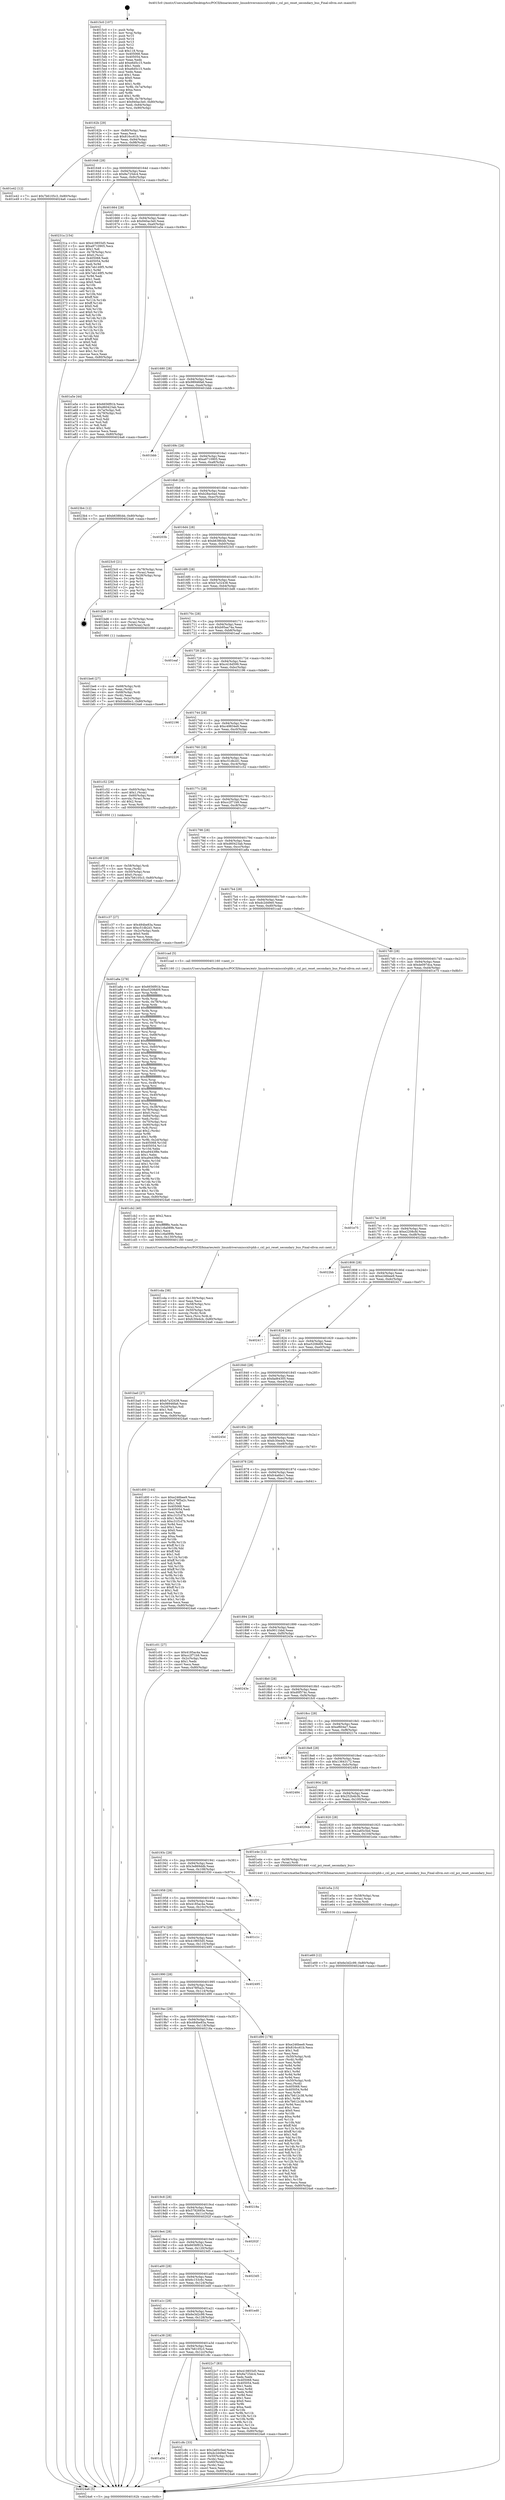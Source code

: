digraph "0x4015c0" {
  label = "0x4015c0 (/mnt/c/Users/mathe/Desktop/tcc/POCII/binaries/extr_linuxdriversmisccxlvphb.c_cxl_pci_reset_secondary_bus_Final-ollvm.out::main(0))"
  labelloc = "t"
  node[shape=record]

  Entry [label="",width=0.3,height=0.3,shape=circle,fillcolor=black,style=filled]
  "0x40162b" [label="{
     0x40162b [29]\l
     | [instrs]\l
     &nbsp;&nbsp;0x40162b \<+3\>: mov -0x80(%rbp),%eax\l
     &nbsp;&nbsp;0x40162e \<+2\>: mov %eax,%ecx\l
     &nbsp;&nbsp;0x401630 \<+6\>: sub $0x816cc61b,%ecx\l
     &nbsp;&nbsp;0x401636 \<+6\>: mov %eax,-0x94(%rbp)\l
     &nbsp;&nbsp;0x40163c \<+6\>: mov %ecx,-0x98(%rbp)\l
     &nbsp;&nbsp;0x401642 \<+6\>: je 0000000000401e42 \<main+0x882\>\l
  }"]
  "0x401e42" [label="{
     0x401e42 [12]\l
     | [instrs]\l
     &nbsp;&nbsp;0x401e42 \<+7\>: movl $0x7b6105c3,-0x80(%rbp)\l
     &nbsp;&nbsp;0x401e49 \<+5\>: jmp 00000000004024a6 \<main+0xee6\>\l
  }"]
  "0x401648" [label="{
     0x401648 [28]\l
     | [instrs]\l
     &nbsp;&nbsp;0x401648 \<+5\>: jmp 000000000040164d \<main+0x8d\>\l
     &nbsp;&nbsp;0x40164d \<+6\>: mov -0x94(%rbp),%eax\l
     &nbsp;&nbsp;0x401653 \<+5\>: sub $0x8a725dc4,%eax\l
     &nbsp;&nbsp;0x401658 \<+6\>: mov %eax,-0x9c(%rbp)\l
     &nbsp;&nbsp;0x40165e \<+6\>: je 000000000040231a \<main+0xd5a\>\l
  }"]
  Exit [label="",width=0.3,height=0.3,shape=circle,fillcolor=black,style=filled,peripheries=2]
  "0x40231a" [label="{
     0x40231a [154]\l
     | [instrs]\l
     &nbsp;&nbsp;0x40231a \<+5\>: mov $0x419855d5,%eax\l
     &nbsp;&nbsp;0x40231f \<+5\>: mov $0xa9710905,%ecx\l
     &nbsp;&nbsp;0x402324 \<+2\>: mov $0x1,%dl\l
     &nbsp;&nbsp;0x402326 \<+4\>: mov -0x78(%rbp),%rsi\l
     &nbsp;&nbsp;0x40232a \<+6\>: movl $0x0,(%rsi)\l
     &nbsp;&nbsp;0x402330 \<+7\>: mov 0x405068,%edi\l
     &nbsp;&nbsp;0x402337 \<+8\>: mov 0x405054,%r8d\l
     &nbsp;&nbsp;0x40233f \<+3\>: mov %edi,%r9d\l
     &nbsp;&nbsp;0x402342 \<+7\>: add $0x7eb149f5,%r9d\l
     &nbsp;&nbsp;0x402349 \<+4\>: sub $0x1,%r9d\l
     &nbsp;&nbsp;0x40234d \<+7\>: sub $0x7eb149f5,%r9d\l
     &nbsp;&nbsp;0x402354 \<+4\>: imul %r9d,%edi\l
     &nbsp;&nbsp;0x402358 \<+3\>: and $0x1,%edi\l
     &nbsp;&nbsp;0x40235b \<+3\>: cmp $0x0,%edi\l
     &nbsp;&nbsp;0x40235e \<+4\>: sete %r10b\l
     &nbsp;&nbsp;0x402362 \<+4\>: cmp $0xa,%r8d\l
     &nbsp;&nbsp;0x402366 \<+4\>: setl %r11b\l
     &nbsp;&nbsp;0x40236a \<+3\>: mov %r10b,%bl\l
     &nbsp;&nbsp;0x40236d \<+3\>: xor $0xff,%bl\l
     &nbsp;&nbsp;0x402370 \<+3\>: mov %r11b,%r14b\l
     &nbsp;&nbsp;0x402373 \<+4\>: xor $0xff,%r14b\l
     &nbsp;&nbsp;0x402377 \<+3\>: xor $0x0,%dl\l
     &nbsp;&nbsp;0x40237a \<+3\>: mov %bl,%r15b\l
     &nbsp;&nbsp;0x40237d \<+4\>: and $0x0,%r15b\l
     &nbsp;&nbsp;0x402381 \<+3\>: and %dl,%r10b\l
     &nbsp;&nbsp;0x402384 \<+3\>: mov %r14b,%r12b\l
     &nbsp;&nbsp;0x402387 \<+4\>: and $0x0,%r12b\l
     &nbsp;&nbsp;0x40238b \<+3\>: and %dl,%r11b\l
     &nbsp;&nbsp;0x40238e \<+3\>: or %r10b,%r15b\l
     &nbsp;&nbsp;0x402391 \<+3\>: or %r11b,%r12b\l
     &nbsp;&nbsp;0x402394 \<+3\>: xor %r12b,%r15b\l
     &nbsp;&nbsp;0x402397 \<+3\>: or %r14b,%bl\l
     &nbsp;&nbsp;0x40239a \<+3\>: xor $0xff,%bl\l
     &nbsp;&nbsp;0x40239d \<+3\>: or $0x0,%dl\l
     &nbsp;&nbsp;0x4023a0 \<+2\>: and %dl,%bl\l
     &nbsp;&nbsp;0x4023a2 \<+3\>: or %bl,%r15b\l
     &nbsp;&nbsp;0x4023a5 \<+4\>: test $0x1,%r15b\l
     &nbsp;&nbsp;0x4023a9 \<+3\>: cmovne %ecx,%eax\l
     &nbsp;&nbsp;0x4023ac \<+3\>: mov %eax,-0x80(%rbp)\l
     &nbsp;&nbsp;0x4023af \<+5\>: jmp 00000000004024a6 \<main+0xee6\>\l
  }"]
  "0x401664" [label="{
     0x401664 [28]\l
     | [instrs]\l
     &nbsp;&nbsp;0x401664 \<+5\>: jmp 0000000000401669 \<main+0xa9\>\l
     &nbsp;&nbsp;0x401669 \<+6\>: mov -0x94(%rbp),%eax\l
     &nbsp;&nbsp;0x40166f \<+5\>: sub $0x940ac3e0,%eax\l
     &nbsp;&nbsp;0x401674 \<+6\>: mov %eax,-0xa0(%rbp)\l
     &nbsp;&nbsp;0x40167a \<+6\>: je 0000000000401a5e \<main+0x49e\>\l
  }"]
  "0x401e69" [label="{
     0x401e69 [12]\l
     | [instrs]\l
     &nbsp;&nbsp;0x401e69 \<+7\>: movl $0x6e3d2c99,-0x80(%rbp)\l
     &nbsp;&nbsp;0x401e70 \<+5\>: jmp 00000000004024a6 \<main+0xee6\>\l
  }"]
  "0x401a5e" [label="{
     0x401a5e [44]\l
     | [instrs]\l
     &nbsp;&nbsp;0x401a5e \<+5\>: mov $0x6656f91b,%eax\l
     &nbsp;&nbsp;0x401a63 \<+5\>: mov $0xd60423ab,%ecx\l
     &nbsp;&nbsp;0x401a68 \<+3\>: mov -0x7a(%rbp),%dl\l
     &nbsp;&nbsp;0x401a6b \<+4\>: mov -0x79(%rbp),%sil\l
     &nbsp;&nbsp;0x401a6f \<+3\>: mov %dl,%dil\l
     &nbsp;&nbsp;0x401a72 \<+3\>: and %sil,%dil\l
     &nbsp;&nbsp;0x401a75 \<+3\>: xor %sil,%dl\l
     &nbsp;&nbsp;0x401a78 \<+3\>: or %dl,%dil\l
     &nbsp;&nbsp;0x401a7b \<+4\>: test $0x1,%dil\l
     &nbsp;&nbsp;0x401a7f \<+3\>: cmovne %ecx,%eax\l
     &nbsp;&nbsp;0x401a82 \<+3\>: mov %eax,-0x80(%rbp)\l
     &nbsp;&nbsp;0x401a85 \<+5\>: jmp 00000000004024a6 \<main+0xee6\>\l
  }"]
  "0x401680" [label="{
     0x401680 [28]\l
     | [instrs]\l
     &nbsp;&nbsp;0x401680 \<+5\>: jmp 0000000000401685 \<main+0xc5\>\l
     &nbsp;&nbsp;0x401685 \<+6\>: mov -0x94(%rbp),%eax\l
     &nbsp;&nbsp;0x40168b \<+5\>: sub $0x98946fa6,%eax\l
     &nbsp;&nbsp;0x401690 \<+6\>: mov %eax,-0xa4(%rbp)\l
     &nbsp;&nbsp;0x401696 \<+6\>: je 0000000000401bbb \<main+0x5fb\>\l
  }"]
  "0x4024a6" [label="{
     0x4024a6 [5]\l
     | [instrs]\l
     &nbsp;&nbsp;0x4024a6 \<+5\>: jmp 000000000040162b \<main+0x6b\>\l
  }"]
  "0x4015c0" [label="{
     0x4015c0 [107]\l
     | [instrs]\l
     &nbsp;&nbsp;0x4015c0 \<+1\>: push %rbp\l
     &nbsp;&nbsp;0x4015c1 \<+3\>: mov %rsp,%rbp\l
     &nbsp;&nbsp;0x4015c4 \<+2\>: push %r15\l
     &nbsp;&nbsp;0x4015c6 \<+2\>: push %r14\l
     &nbsp;&nbsp;0x4015c8 \<+2\>: push %r13\l
     &nbsp;&nbsp;0x4015ca \<+2\>: push %r12\l
     &nbsp;&nbsp;0x4015cc \<+1\>: push %rbx\l
     &nbsp;&nbsp;0x4015cd \<+7\>: sub $0x118,%rsp\l
     &nbsp;&nbsp;0x4015d4 \<+7\>: mov 0x405068,%eax\l
     &nbsp;&nbsp;0x4015db \<+7\>: mov 0x405054,%ecx\l
     &nbsp;&nbsp;0x4015e2 \<+2\>: mov %eax,%edx\l
     &nbsp;&nbsp;0x4015e4 \<+6\>: add $0xe6d5c15,%edx\l
     &nbsp;&nbsp;0x4015ea \<+3\>: sub $0x1,%edx\l
     &nbsp;&nbsp;0x4015ed \<+6\>: sub $0xe6d5c15,%edx\l
     &nbsp;&nbsp;0x4015f3 \<+3\>: imul %edx,%eax\l
     &nbsp;&nbsp;0x4015f6 \<+3\>: and $0x1,%eax\l
     &nbsp;&nbsp;0x4015f9 \<+3\>: cmp $0x0,%eax\l
     &nbsp;&nbsp;0x4015fc \<+4\>: sete %r8b\l
     &nbsp;&nbsp;0x401600 \<+4\>: and $0x1,%r8b\l
     &nbsp;&nbsp;0x401604 \<+4\>: mov %r8b,-0x7a(%rbp)\l
     &nbsp;&nbsp;0x401608 \<+3\>: cmp $0xa,%ecx\l
     &nbsp;&nbsp;0x40160b \<+4\>: setl %r8b\l
     &nbsp;&nbsp;0x40160f \<+4\>: and $0x1,%r8b\l
     &nbsp;&nbsp;0x401613 \<+4\>: mov %r8b,-0x79(%rbp)\l
     &nbsp;&nbsp;0x401617 \<+7\>: movl $0x940ac3e0,-0x80(%rbp)\l
     &nbsp;&nbsp;0x40161e \<+6\>: mov %edi,-0x84(%rbp)\l
     &nbsp;&nbsp;0x401624 \<+7\>: mov %rsi,-0x90(%rbp)\l
  }"]
  "0x401e5a" [label="{
     0x401e5a [15]\l
     | [instrs]\l
     &nbsp;&nbsp;0x401e5a \<+4\>: mov -0x58(%rbp),%rax\l
     &nbsp;&nbsp;0x401e5e \<+3\>: mov (%rax),%rax\l
     &nbsp;&nbsp;0x401e61 \<+3\>: mov %rax,%rdi\l
     &nbsp;&nbsp;0x401e64 \<+5\>: call 0000000000401030 \<free@plt\>\l
     | [calls]\l
     &nbsp;&nbsp;0x401030 \{1\} (unknown)\l
  }"]
  "0x401bbb" [label="{
     0x401bbb\l
  }", style=dashed]
  "0x40169c" [label="{
     0x40169c [28]\l
     | [instrs]\l
     &nbsp;&nbsp;0x40169c \<+5\>: jmp 00000000004016a1 \<main+0xe1\>\l
     &nbsp;&nbsp;0x4016a1 \<+6\>: mov -0x94(%rbp),%eax\l
     &nbsp;&nbsp;0x4016a7 \<+5\>: sub $0xa9710905,%eax\l
     &nbsp;&nbsp;0x4016ac \<+6\>: mov %eax,-0xa8(%rbp)\l
     &nbsp;&nbsp;0x4016b2 \<+6\>: je 00000000004023b4 \<main+0xdf4\>\l
  }"]
  "0x401cda" [label="{
     0x401cda [38]\l
     | [instrs]\l
     &nbsp;&nbsp;0x401cda \<+6\>: mov -0x130(%rbp),%ecx\l
     &nbsp;&nbsp;0x401ce0 \<+3\>: imul %eax,%ecx\l
     &nbsp;&nbsp;0x401ce3 \<+4\>: mov -0x58(%rbp),%rsi\l
     &nbsp;&nbsp;0x401ce7 \<+3\>: mov (%rsi),%rsi\l
     &nbsp;&nbsp;0x401cea \<+4\>: mov -0x50(%rbp),%rdi\l
     &nbsp;&nbsp;0x401cee \<+3\>: movslq (%rdi),%rdi\l
     &nbsp;&nbsp;0x401cf1 \<+3\>: mov %ecx,(%rsi,%rdi,4)\l
     &nbsp;&nbsp;0x401cf4 \<+7\>: movl $0xfc30e4cb,-0x80(%rbp)\l
     &nbsp;&nbsp;0x401cfb \<+5\>: jmp 00000000004024a6 \<main+0xee6\>\l
  }"]
  "0x4023b4" [label="{
     0x4023b4 [12]\l
     | [instrs]\l
     &nbsp;&nbsp;0x4023b4 \<+7\>: movl $0xb638fcbb,-0x80(%rbp)\l
     &nbsp;&nbsp;0x4023bb \<+5\>: jmp 00000000004024a6 \<main+0xee6\>\l
  }"]
  "0x4016b8" [label="{
     0x4016b8 [28]\l
     | [instrs]\l
     &nbsp;&nbsp;0x4016b8 \<+5\>: jmp 00000000004016bd \<main+0xfd\>\l
     &nbsp;&nbsp;0x4016bd \<+6\>: mov -0x94(%rbp),%eax\l
     &nbsp;&nbsp;0x4016c3 \<+5\>: sub $0xb28ac0ad,%eax\l
     &nbsp;&nbsp;0x4016c8 \<+6\>: mov %eax,-0xac(%rbp)\l
     &nbsp;&nbsp;0x4016ce \<+6\>: je 000000000040203b \<main+0xa7b\>\l
  }"]
  "0x401cb2" [label="{
     0x401cb2 [40]\l
     | [instrs]\l
     &nbsp;&nbsp;0x401cb2 \<+5\>: mov $0x2,%ecx\l
     &nbsp;&nbsp;0x401cb7 \<+1\>: cltd\l
     &nbsp;&nbsp;0x401cb8 \<+2\>: idiv %ecx\l
     &nbsp;&nbsp;0x401cba \<+6\>: imul $0xfffffffe,%edx,%ecx\l
     &nbsp;&nbsp;0x401cc0 \<+6\>: add $0x1c6a089b,%ecx\l
     &nbsp;&nbsp;0x401cc6 \<+3\>: add $0x1,%ecx\l
     &nbsp;&nbsp;0x401cc9 \<+6\>: sub $0x1c6a089b,%ecx\l
     &nbsp;&nbsp;0x401ccf \<+6\>: mov %ecx,-0x130(%rbp)\l
     &nbsp;&nbsp;0x401cd5 \<+5\>: call 0000000000401160 \<next_i\>\l
     | [calls]\l
     &nbsp;&nbsp;0x401160 \{1\} (/mnt/c/Users/mathe/Desktop/tcc/POCII/binaries/extr_linuxdriversmisccxlvphb.c_cxl_pci_reset_secondary_bus_Final-ollvm.out::next_i)\l
  }"]
  "0x40203b" [label="{
     0x40203b\l
  }", style=dashed]
  "0x4016d4" [label="{
     0x4016d4 [28]\l
     | [instrs]\l
     &nbsp;&nbsp;0x4016d4 \<+5\>: jmp 00000000004016d9 \<main+0x119\>\l
     &nbsp;&nbsp;0x4016d9 \<+6\>: mov -0x94(%rbp),%eax\l
     &nbsp;&nbsp;0x4016df \<+5\>: sub $0xb638fcbb,%eax\l
     &nbsp;&nbsp;0x4016e4 \<+6\>: mov %eax,-0xb0(%rbp)\l
     &nbsp;&nbsp;0x4016ea \<+6\>: je 00000000004023c0 \<main+0xe00\>\l
  }"]
  "0x401a54" [label="{
     0x401a54\l
  }", style=dashed]
  "0x4023c0" [label="{
     0x4023c0 [21]\l
     | [instrs]\l
     &nbsp;&nbsp;0x4023c0 \<+4\>: mov -0x78(%rbp),%rax\l
     &nbsp;&nbsp;0x4023c4 \<+2\>: mov (%rax),%eax\l
     &nbsp;&nbsp;0x4023c6 \<+4\>: lea -0x28(%rbp),%rsp\l
     &nbsp;&nbsp;0x4023ca \<+1\>: pop %rbx\l
     &nbsp;&nbsp;0x4023cb \<+2\>: pop %r12\l
     &nbsp;&nbsp;0x4023cd \<+2\>: pop %r13\l
     &nbsp;&nbsp;0x4023cf \<+2\>: pop %r14\l
     &nbsp;&nbsp;0x4023d1 \<+2\>: pop %r15\l
     &nbsp;&nbsp;0x4023d3 \<+1\>: pop %rbp\l
     &nbsp;&nbsp;0x4023d4 \<+1\>: ret\l
  }"]
  "0x4016f0" [label="{
     0x4016f0 [28]\l
     | [instrs]\l
     &nbsp;&nbsp;0x4016f0 \<+5\>: jmp 00000000004016f5 \<main+0x135\>\l
     &nbsp;&nbsp;0x4016f5 \<+6\>: mov -0x94(%rbp),%eax\l
     &nbsp;&nbsp;0x4016fb \<+5\>: sub $0xb7a32438,%eax\l
     &nbsp;&nbsp;0x401700 \<+6\>: mov %eax,-0xb4(%rbp)\l
     &nbsp;&nbsp;0x401706 \<+6\>: je 0000000000401bd6 \<main+0x616\>\l
  }"]
  "0x401c8c" [label="{
     0x401c8c [33]\l
     | [instrs]\l
     &nbsp;&nbsp;0x401c8c \<+5\>: mov $0x2a65c5ed,%eax\l
     &nbsp;&nbsp;0x401c91 \<+5\>: mov $0xdc2d49e0,%ecx\l
     &nbsp;&nbsp;0x401c96 \<+4\>: mov -0x50(%rbp),%rdx\l
     &nbsp;&nbsp;0x401c9a \<+2\>: mov (%rdx),%esi\l
     &nbsp;&nbsp;0x401c9c \<+4\>: mov -0x60(%rbp),%rdx\l
     &nbsp;&nbsp;0x401ca0 \<+2\>: cmp (%rdx),%esi\l
     &nbsp;&nbsp;0x401ca2 \<+3\>: cmovl %ecx,%eax\l
     &nbsp;&nbsp;0x401ca5 \<+3\>: mov %eax,-0x80(%rbp)\l
     &nbsp;&nbsp;0x401ca8 \<+5\>: jmp 00000000004024a6 \<main+0xee6\>\l
  }"]
  "0x401bd6" [label="{
     0x401bd6 [16]\l
     | [instrs]\l
     &nbsp;&nbsp;0x401bd6 \<+4\>: mov -0x70(%rbp),%rax\l
     &nbsp;&nbsp;0x401bda \<+3\>: mov (%rax),%rax\l
     &nbsp;&nbsp;0x401bdd \<+4\>: mov 0x8(%rax),%rdi\l
     &nbsp;&nbsp;0x401be1 \<+5\>: call 0000000000401060 \<atoi@plt\>\l
     | [calls]\l
     &nbsp;&nbsp;0x401060 \{1\} (unknown)\l
  }"]
  "0x40170c" [label="{
     0x40170c [28]\l
     | [instrs]\l
     &nbsp;&nbsp;0x40170c \<+5\>: jmp 0000000000401711 \<main+0x151\>\l
     &nbsp;&nbsp;0x401711 \<+6\>: mov -0x94(%rbp),%eax\l
     &nbsp;&nbsp;0x401717 \<+5\>: sub $0xb95aa74a,%eax\l
     &nbsp;&nbsp;0x40171c \<+6\>: mov %eax,-0xb8(%rbp)\l
     &nbsp;&nbsp;0x401722 \<+6\>: je 0000000000401eaf \<main+0x8ef\>\l
  }"]
  "0x401a38" [label="{
     0x401a38 [28]\l
     | [instrs]\l
     &nbsp;&nbsp;0x401a38 \<+5\>: jmp 0000000000401a3d \<main+0x47d\>\l
     &nbsp;&nbsp;0x401a3d \<+6\>: mov -0x94(%rbp),%eax\l
     &nbsp;&nbsp;0x401a43 \<+5\>: sub $0x7b6105c3,%eax\l
     &nbsp;&nbsp;0x401a48 \<+6\>: mov %eax,-0x12c(%rbp)\l
     &nbsp;&nbsp;0x401a4e \<+6\>: je 0000000000401c8c \<main+0x6cc\>\l
  }"]
  "0x401eaf" [label="{
     0x401eaf\l
  }", style=dashed]
  "0x401728" [label="{
     0x401728 [28]\l
     | [instrs]\l
     &nbsp;&nbsp;0x401728 \<+5\>: jmp 000000000040172d \<main+0x16d\>\l
     &nbsp;&nbsp;0x40172d \<+6\>: mov -0x94(%rbp),%eax\l
     &nbsp;&nbsp;0x401733 \<+5\>: sub $0xc416d599,%eax\l
     &nbsp;&nbsp;0x401738 \<+6\>: mov %eax,-0xbc(%rbp)\l
     &nbsp;&nbsp;0x40173e \<+6\>: je 0000000000402196 \<main+0xbd6\>\l
  }"]
  "0x4022c7" [label="{
     0x4022c7 [83]\l
     | [instrs]\l
     &nbsp;&nbsp;0x4022c7 \<+5\>: mov $0x419855d5,%eax\l
     &nbsp;&nbsp;0x4022cc \<+5\>: mov $0x8a725dc4,%ecx\l
     &nbsp;&nbsp;0x4022d1 \<+2\>: xor %edx,%edx\l
     &nbsp;&nbsp;0x4022d3 \<+7\>: mov 0x405068,%esi\l
     &nbsp;&nbsp;0x4022da \<+7\>: mov 0x405054,%edi\l
     &nbsp;&nbsp;0x4022e1 \<+3\>: sub $0x1,%edx\l
     &nbsp;&nbsp;0x4022e4 \<+3\>: mov %esi,%r8d\l
     &nbsp;&nbsp;0x4022e7 \<+3\>: add %edx,%r8d\l
     &nbsp;&nbsp;0x4022ea \<+4\>: imul %r8d,%esi\l
     &nbsp;&nbsp;0x4022ee \<+3\>: and $0x1,%esi\l
     &nbsp;&nbsp;0x4022f1 \<+3\>: cmp $0x0,%esi\l
     &nbsp;&nbsp;0x4022f4 \<+4\>: sete %r9b\l
     &nbsp;&nbsp;0x4022f8 \<+3\>: cmp $0xa,%edi\l
     &nbsp;&nbsp;0x4022fb \<+4\>: setl %r10b\l
     &nbsp;&nbsp;0x4022ff \<+3\>: mov %r9b,%r11b\l
     &nbsp;&nbsp;0x402302 \<+3\>: and %r10b,%r11b\l
     &nbsp;&nbsp;0x402305 \<+3\>: xor %r10b,%r9b\l
     &nbsp;&nbsp;0x402308 \<+3\>: or %r9b,%r11b\l
     &nbsp;&nbsp;0x40230b \<+4\>: test $0x1,%r11b\l
     &nbsp;&nbsp;0x40230f \<+3\>: cmovne %ecx,%eax\l
     &nbsp;&nbsp;0x402312 \<+3\>: mov %eax,-0x80(%rbp)\l
     &nbsp;&nbsp;0x402315 \<+5\>: jmp 00000000004024a6 \<main+0xee6\>\l
  }"]
  "0x402196" [label="{
     0x402196\l
  }", style=dashed]
  "0x401744" [label="{
     0x401744 [28]\l
     | [instrs]\l
     &nbsp;&nbsp;0x401744 \<+5\>: jmp 0000000000401749 \<main+0x189\>\l
     &nbsp;&nbsp;0x401749 \<+6\>: mov -0x94(%rbp),%eax\l
     &nbsp;&nbsp;0x40174f \<+5\>: sub $0xc49834e9,%eax\l
     &nbsp;&nbsp;0x401754 \<+6\>: mov %eax,-0xc0(%rbp)\l
     &nbsp;&nbsp;0x40175a \<+6\>: je 0000000000402226 \<main+0xc66\>\l
  }"]
  "0x401a1c" [label="{
     0x401a1c [28]\l
     | [instrs]\l
     &nbsp;&nbsp;0x401a1c \<+5\>: jmp 0000000000401a21 \<main+0x461\>\l
     &nbsp;&nbsp;0x401a21 \<+6\>: mov -0x94(%rbp),%eax\l
     &nbsp;&nbsp;0x401a27 \<+5\>: sub $0x6e3d2c99,%eax\l
     &nbsp;&nbsp;0x401a2c \<+6\>: mov %eax,-0x128(%rbp)\l
     &nbsp;&nbsp;0x401a32 \<+6\>: je 00000000004022c7 \<main+0xd07\>\l
  }"]
  "0x402226" [label="{
     0x402226\l
  }", style=dashed]
  "0x401760" [label="{
     0x401760 [28]\l
     | [instrs]\l
     &nbsp;&nbsp;0x401760 \<+5\>: jmp 0000000000401765 \<main+0x1a5\>\l
     &nbsp;&nbsp;0x401765 \<+6\>: mov -0x94(%rbp),%eax\l
     &nbsp;&nbsp;0x40176b \<+5\>: sub $0xc51db2d1,%eax\l
     &nbsp;&nbsp;0x401770 \<+6\>: mov %eax,-0xc4(%rbp)\l
     &nbsp;&nbsp;0x401776 \<+6\>: je 0000000000401c52 \<main+0x692\>\l
  }"]
  "0x401ed0" [label="{
     0x401ed0\l
  }", style=dashed]
  "0x401c52" [label="{
     0x401c52 [29]\l
     | [instrs]\l
     &nbsp;&nbsp;0x401c52 \<+4\>: mov -0x60(%rbp),%rax\l
     &nbsp;&nbsp;0x401c56 \<+6\>: movl $0x1,(%rax)\l
     &nbsp;&nbsp;0x401c5c \<+4\>: mov -0x60(%rbp),%rax\l
     &nbsp;&nbsp;0x401c60 \<+3\>: movslq (%rax),%rax\l
     &nbsp;&nbsp;0x401c63 \<+4\>: shl $0x2,%rax\l
     &nbsp;&nbsp;0x401c67 \<+3\>: mov %rax,%rdi\l
     &nbsp;&nbsp;0x401c6a \<+5\>: call 0000000000401050 \<malloc@plt\>\l
     | [calls]\l
     &nbsp;&nbsp;0x401050 \{1\} (unknown)\l
  }"]
  "0x40177c" [label="{
     0x40177c [28]\l
     | [instrs]\l
     &nbsp;&nbsp;0x40177c \<+5\>: jmp 0000000000401781 \<main+0x1c1\>\l
     &nbsp;&nbsp;0x401781 \<+6\>: mov -0x94(%rbp),%eax\l
     &nbsp;&nbsp;0x401787 \<+5\>: sub $0xcc2f71b9,%eax\l
     &nbsp;&nbsp;0x40178c \<+6\>: mov %eax,-0xc8(%rbp)\l
     &nbsp;&nbsp;0x401792 \<+6\>: je 0000000000401c37 \<main+0x677\>\l
  }"]
  "0x401a00" [label="{
     0x401a00 [28]\l
     | [instrs]\l
     &nbsp;&nbsp;0x401a00 \<+5\>: jmp 0000000000401a05 \<main+0x445\>\l
     &nbsp;&nbsp;0x401a05 \<+6\>: mov -0x94(%rbp),%eax\l
     &nbsp;&nbsp;0x401a0b \<+5\>: sub $0x6c153c6c,%eax\l
     &nbsp;&nbsp;0x401a10 \<+6\>: mov %eax,-0x124(%rbp)\l
     &nbsp;&nbsp;0x401a16 \<+6\>: je 0000000000401ed0 \<main+0x910\>\l
  }"]
  "0x401c37" [label="{
     0x401c37 [27]\l
     | [instrs]\l
     &nbsp;&nbsp;0x401c37 \<+5\>: mov $0x484be83a,%eax\l
     &nbsp;&nbsp;0x401c3c \<+5\>: mov $0xc51db2d1,%ecx\l
     &nbsp;&nbsp;0x401c41 \<+3\>: mov -0x2c(%rbp),%edx\l
     &nbsp;&nbsp;0x401c44 \<+3\>: cmp $0x0,%edx\l
     &nbsp;&nbsp;0x401c47 \<+3\>: cmove %ecx,%eax\l
     &nbsp;&nbsp;0x401c4a \<+3\>: mov %eax,-0x80(%rbp)\l
     &nbsp;&nbsp;0x401c4d \<+5\>: jmp 00000000004024a6 \<main+0xee6\>\l
  }"]
  "0x401798" [label="{
     0x401798 [28]\l
     | [instrs]\l
     &nbsp;&nbsp;0x401798 \<+5\>: jmp 000000000040179d \<main+0x1dd\>\l
     &nbsp;&nbsp;0x40179d \<+6\>: mov -0x94(%rbp),%eax\l
     &nbsp;&nbsp;0x4017a3 \<+5\>: sub $0xd60423ab,%eax\l
     &nbsp;&nbsp;0x4017a8 \<+6\>: mov %eax,-0xcc(%rbp)\l
     &nbsp;&nbsp;0x4017ae \<+6\>: je 0000000000401a8a \<main+0x4ca\>\l
  }"]
  "0x4023d5" [label="{
     0x4023d5\l
  }", style=dashed]
  "0x401a8a" [label="{
     0x401a8a [278]\l
     | [instrs]\l
     &nbsp;&nbsp;0x401a8a \<+5\>: mov $0x6656f91b,%eax\l
     &nbsp;&nbsp;0x401a8f \<+5\>: mov $0xe5208d09,%ecx\l
     &nbsp;&nbsp;0x401a94 \<+3\>: mov %rsp,%rdx\l
     &nbsp;&nbsp;0x401a97 \<+4\>: add $0xfffffffffffffff0,%rdx\l
     &nbsp;&nbsp;0x401a9b \<+3\>: mov %rdx,%rsp\l
     &nbsp;&nbsp;0x401a9e \<+4\>: mov %rdx,-0x78(%rbp)\l
     &nbsp;&nbsp;0x401aa2 \<+3\>: mov %rsp,%rdx\l
     &nbsp;&nbsp;0x401aa5 \<+4\>: add $0xfffffffffffffff0,%rdx\l
     &nbsp;&nbsp;0x401aa9 \<+3\>: mov %rdx,%rsp\l
     &nbsp;&nbsp;0x401aac \<+3\>: mov %rsp,%rsi\l
     &nbsp;&nbsp;0x401aaf \<+4\>: add $0xfffffffffffffff0,%rsi\l
     &nbsp;&nbsp;0x401ab3 \<+3\>: mov %rsi,%rsp\l
     &nbsp;&nbsp;0x401ab6 \<+4\>: mov %rsi,-0x70(%rbp)\l
     &nbsp;&nbsp;0x401aba \<+3\>: mov %rsp,%rsi\l
     &nbsp;&nbsp;0x401abd \<+4\>: add $0xfffffffffffffff0,%rsi\l
     &nbsp;&nbsp;0x401ac1 \<+3\>: mov %rsi,%rsp\l
     &nbsp;&nbsp;0x401ac4 \<+4\>: mov %rsi,-0x68(%rbp)\l
     &nbsp;&nbsp;0x401ac8 \<+3\>: mov %rsp,%rsi\l
     &nbsp;&nbsp;0x401acb \<+4\>: add $0xfffffffffffffff0,%rsi\l
     &nbsp;&nbsp;0x401acf \<+3\>: mov %rsi,%rsp\l
     &nbsp;&nbsp;0x401ad2 \<+4\>: mov %rsi,-0x60(%rbp)\l
     &nbsp;&nbsp;0x401ad6 \<+3\>: mov %rsp,%rsi\l
     &nbsp;&nbsp;0x401ad9 \<+4\>: add $0xfffffffffffffff0,%rsi\l
     &nbsp;&nbsp;0x401add \<+3\>: mov %rsi,%rsp\l
     &nbsp;&nbsp;0x401ae0 \<+4\>: mov %rsi,-0x58(%rbp)\l
     &nbsp;&nbsp;0x401ae4 \<+3\>: mov %rsp,%rsi\l
     &nbsp;&nbsp;0x401ae7 \<+4\>: add $0xfffffffffffffff0,%rsi\l
     &nbsp;&nbsp;0x401aeb \<+3\>: mov %rsi,%rsp\l
     &nbsp;&nbsp;0x401aee \<+4\>: mov %rsi,-0x50(%rbp)\l
     &nbsp;&nbsp;0x401af2 \<+3\>: mov %rsp,%rsi\l
     &nbsp;&nbsp;0x401af5 \<+4\>: add $0xfffffffffffffff0,%rsi\l
     &nbsp;&nbsp;0x401af9 \<+3\>: mov %rsi,%rsp\l
     &nbsp;&nbsp;0x401afc \<+4\>: mov %rsi,-0x48(%rbp)\l
     &nbsp;&nbsp;0x401b00 \<+3\>: mov %rsp,%rsi\l
     &nbsp;&nbsp;0x401b03 \<+4\>: add $0xfffffffffffffff0,%rsi\l
     &nbsp;&nbsp;0x401b07 \<+3\>: mov %rsi,%rsp\l
     &nbsp;&nbsp;0x401b0a \<+4\>: mov %rsi,-0x40(%rbp)\l
     &nbsp;&nbsp;0x401b0e \<+3\>: mov %rsp,%rsi\l
     &nbsp;&nbsp;0x401b11 \<+4\>: add $0xfffffffffffffff0,%rsi\l
     &nbsp;&nbsp;0x401b15 \<+3\>: mov %rsi,%rsp\l
     &nbsp;&nbsp;0x401b18 \<+4\>: mov %rsi,-0x38(%rbp)\l
     &nbsp;&nbsp;0x401b1c \<+4\>: mov -0x78(%rbp),%rsi\l
     &nbsp;&nbsp;0x401b20 \<+6\>: movl $0x0,(%rsi)\l
     &nbsp;&nbsp;0x401b26 \<+6\>: mov -0x84(%rbp),%edi\l
     &nbsp;&nbsp;0x401b2c \<+2\>: mov %edi,(%rdx)\l
     &nbsp;&nbsp;0x401b2e \<+4\>: mov -0x70(%rbp),%rsi\l
     &nbsp;&nbsp;0x401b32 \<+7\>: mov -0x90(%rbp),%r8\l
     &nbsp;&nbsp;0x401b39 \<+3\>: mov %r8,(%rsi)\l
     &nbsp;&nbsp;0x401b3c \<+3\>: cmpl $0x2,(%rdx)\l
     &nbsp;&nbsp;0x401b3f \<+4\>: setne %r9b\l
     &nbsp;&nbsp;0x401b43 \<+4\>: and $0x1,%r9b\l
     &nbsp;&nbsp;0x401b47 \<+4\>: mov %r9b,-0x2d(%rbp)\l
     &nbsp;&nbsp;0x401b4b \<+8\>: mov 0x405068,%r10d\l
     &nbsp;&nbsp;0x401b53 \<+8\>: mov 0x405054,%r11d\l
     &nbsp;&nbsp;0x401b5b \<+3\>: mov %r10d,%ebx\l
     &nbsp;&nbsp;0x401b5e \<+6\>: sub $0xa9443f8e,%ebx\l
     &nbsp;&nbsp;0x401b64 \<+3\>: sub $0x1,%ebx\l
     &nbsp;&nbsp;0x401b67 \<+6\>: add $0xa9443f8e,%ebx\l
     &nbsp;&nbsp;0x401b6d \<+4\>: imul %ebx,%r10d\l
     &nbsp;&nbsp;0x401b71 \<+4\>: and $0x1,%r10d\l
     &nbsp;&nbsp;0x401b75 \<+4\>: cmp $0x0,%r10d\l
     &nbsp;&nbsp;0x401b79 \<+4\>: sete %r9b\l
     &nbsp;&nbsp;0x401b7d \<+4\>: cmp $0xa,%r11d\l
     &nbsp;&nbsp;0x401b81 \<+4\>: setl %r14b\l
     &nbsp;&nbsp;0x401b85 \<+3\>: mov %r9b,%r15b\l
     &nbsp;&nbsp;0x401b88 \<+3\>: and %r14b,%r15b\l
     &nbsp;&nbsp;0x401b8b \<+3\>: xor %r14b,%r9b\l
     &nbsp;&nbsp;0x401b8e \<+3\>: or %r9b,%r15b\l
     &nbsp;&nbsp;0x401b91 \<+4\>: test $0x1,%r15b\l
     &nbsp;&nbsp;0x401b95 \<+3\>: cmovne %ecx,%eax\l
     &nbsp;&nbsp;0x401b98 \<+3\>: mov %eax,-0x80(%rbp)\l
     &nbsp;&nbsp;0x401b9b \<+5\>: jmp 00000000004024a6 \<main+0xee6\>\l
  }"]
  "0x4017b4" [label="{
     0x4017b4 [28]\l
     | [instrs]\l
     &nbsp;&nbsp;0x4017b4 \<+5\>: jmp 00000000004017b9 \<main+0x1f9\>\l
     &nbsp;&nbsp;0x4017b9 \<+6\>: mov -0x94(%rbp),%eax\l
     &nbsp;&nbsp;0x4017bf \<+5\>: sub $0xdc2d49e0,%eax\l
     &nbsp;&nbsp;0x4017c4 \<+6\>: mov %eax,-0xd0(%rbp)\l
     &nbsp;&nbsp;0x4017ca \<+6\>: je 0000000000401cad \<main+0x6ed\>\l
  }"]
  "0x4019e4" [label="{
     0x4019e4 [28]\l
     | [instrs]\l
     &nbsp;&nbsp;0x4019e4 \<+5\>: jmp 00000000004019e9 \<main+0x429\>\l
     &nbsp;&nbsp;0x4019e9 \<+6\>: mov -0x94(%rbp),%eax\l
     &nbsp;&nbsp;0x4019ef \<+5\>: sub $0x6656f91b,%eax\l
     &nbsp;&nbsp;0x4019f4 \<+6\>: mov %eax,-0x120(%rbp)\l
     &nbsp;&nbsp;0x4019fa \<+6\>: je 00000000004023d5 \<main+0xe15\>\l
  }"]
  "0x40202f" [label="{
     0x40202f\l
  }", style=dashed]
  "0x401cad" [label="{
     0x401cad [5]\l
     | [instrs]\l
     &nbsp;&nbsp;0x401cad \<+5\>: call 0000000000401160 \<next_i\>\l
     | [calls]\l
     &nbsp;&nbsp;0x401160 \{1\} (/mnt/c/Users/mathe/Desktop/tcc/POCII/binaries/extr_linuxdriversmisccxlvphb.c_cxl_pci_reset_secondary_bus_Final-ollvm.out::next_i)\l
  }"]
  "0x4017d0" [label="{
     0x4017d0 [28]\l
     | [instrs]\l
     &nbsp;&nbsp;0x4017d0 \<+5\>: jmp 00000000004017d5 \<main+0x215\>\l
     &nbsp;&nbsp;0x4017d5 \<+6\>: mov -0x94(%rbp),%eax\l
     &nbsp;&nbsp;0x4017db \<+5\>: sub $0xde097dca,%eax\l
     &nbsp;&nbsp;0x4017e0 \<+6\>: mov %eax,-0xd4(%rbp)\l
     &nbsp;&nbsp;0x4017e6 \<+6\>: je 0000000000401e75 \<main+0x8b5\>\l
  }"]
  "0x4019c8" [label="{
     0x4019c8 [28]\l
     | [instrs]\l
     &nbsp;&nbsp;0x4019c8 \<+5\>: jmp 00000000004019cd \<main+0x40d\>\l
     &nbsp;&nbsp;0x4019cd \<+6\>: mov -0x94(%rbp),%eax\l
     &nbsp;&nbsp;0x4019d3 \<+5\>: sub $0x5782693e,%eax\l
     &nbsp;&nbsp;0x4019d8 \<+6\>: mov %eax,-0x11c(%rbp)\l
     &nbsp;&nbsp;0x4019de \<+6\>: je 000000000040202f \<main+0xa6f\>\l
  }"]
  "0x401e75" [label="{
     0x401e75\l
  }", style=dashed]
  "0x4017ec" [label="{
     0x4017ec [28]\l
     | [instrs]\l
     &nbsp;&nbsp;0x4017ec \<+5\>: jmp 00000000004017f1 \<main+0x231\>\l
     &nbsp;&nbsp;0x4017f1 \<+6\>: mov -0x94(%rbp),%eax\l
     &nbsp;&nbsp;0x4017f7 \<+5\>: sub $0xe2208cfd,%eax\l
     &nbsp;&nbsp;0x4017fc \<+6\>: mov %eax,-0xd8(%rbp)\l
     &nbsp;&nbsp;0x401802 \<+6\>: je 00000000004022bb \<main+0xcfb\>\l
  }"]
  "0x40218a" [label="{
     0x40218a\l
  }", style=dashed]
  "0x4022bb" [label="{
     0x4022bb\l
  }", style=dashed]
  "0x401808" [label="{
     0x401808 [28]\l
     | [instrs]\l
     &nbsp;&nbsp;0x401808 \<+5\>: jmp 000000000040180d \<main+0x24d\>\l
     &nbsp;&nbsp;0x40180d \<+6\>: mov -0x94(%rbp),%eax\l
     &nbsp;&nbsp;0x401813 \<+5\>: sub $0xe246bee9,%eax\l
     &nbsp;&nbsp;0x401818 \<+6\>: mov %eax,-0xdc(%rbp)\l
     &nbsp;&nbsp;0x40181e \<+6\>: je 0000000000402417 \<main+0xe57\>\l
  }"]
  "0x4019ac" [label="{
     0x4019ac [28]\l
     | [instrs]\l
     &nbsp;&nbsp;0x4019ac \<+5\>: jmp 00000000004019b1 \<main+0x3f1\>\l
     &nbsp;&nbsp;0x4019b1 \<+6\>: mov -0x94(%rbp),%eax\l
     &nbsp;&nbsp;0x4019b7 \<+5\>: sub $0x484be83a,%eax\l
     &nbsp;&nbsp;0x4019bc \<+6\>: mov %eax,-0x118(%rbp)\l
     &nbsp;&nbsp;0x4019c2 \<+6\>: je 000000000040218a \<main+0xbca\>\l
  }"]
  "0x402417" [label="{
     0x402417\l
  }", style=dashed]
  "0x401824" [label="{
     0x401824 [28]\l
     | [instrs]\l
     &nbsp;&nbsp;0x401824 \<+5\>: jmp 0000000000401829 \<main+0x269\>\l
     &nbsp;&nbsp;0x401829 \<+6\>: mov -0x94(%rbp),%eax\l
     &nbsp;&nbsp;0x40182f \<+5\>: sub $0xe5208d09,%eax\l
     &nbsp;&nbsp;0x401834 \<+6\>: mov %eax,-0xe0(%rbp)\l
     &nbsp;&nbsp;0x40183a \<+6\>: je 0000000000401ba0 \<main+0x5e0\>\l
  }"]
  "0x401d90" [label="{
     0x401d90 [178]\l
     | [instrs]\l
     &nbsp;&nbsp;0x401d90 \<+5\>: mov $0xe246bee9,%eax\l
     &nbsp;&nbsp;0x401d95 \<+5\>: mov $0x816cc61b,%ecx\l
     &nbsp;&nbsp;0x401d9a \<+2\>: mov $0x1,%dl\l
     &nbsp;&nbsp;0x401d9c \<+2\>: xor %esi,%esi\l
     &nbsp;&nbsp;0x401d9e \<+4\>: mov -0x50(%rbp),%rdi\l
     &nbsp;&nbsp;0x401da2 \<+3\>: mov (%rdi),%r8d\l
     &nbsp;&nbsp;0x401da5 \<+3\>: mov %esi,%r9d\l
     &nbsp;&nbsp;0x401da8 \<+3\>: sub %r8d,%r9d\l
     &nbsp;&nbsp;0x401dab \<+3\>: mov %esi,%r8d\l
     &nbsp;&nbsp;0x401dae \<+4\>: sub $0x1,%r8d\l
     &nbsp;&nbsp;0x401db2 \<+3\>: add %r8d,%r9d\l
     &nbsp;&nbsp;0x401db5 \<+3\>: sub %r9d,%esi\l
     &nbsp;&nbsp;0x401db8 \<+4\>: mov -0x50(%rbp),%rdi\l
     &nbsp;&nbsp;0x401dbc \<+2\>: mov %esi,(%rdi)\l
     &nbsp;&nbsp;0x401dbe \<+7\>: mov 0x405068,%esi\l
     &nbsp;&nbsp;0x401dc5 \<+8\>: mov 0x405054,%r8d\l
     &nbsp;&nbsp;0x401dcd \<+3\>: mov %esi,%r9d\l
     &nbsp;&nbsp;0x401dd0 \<+7\>: add $0x7b612c38,%r9d\l
     &nbsp;&nbsp;0x401dd7 \<+4\>: sub $0x1,%r9d\l
     &nbsp;&nbsp;0x401ddb \<+7\>: sub $0x7b612c38,%r9d\l
     &nbsp;&nbsp;0x401de2 \<+4\>: imul %r9d,%esi\l
     &nbsp;&nbsp;0x401de6 \<+3\>: and $0x1,%esi\l
     &nbsp;&nbsp;0x401de9 \<+3\>: cmp $0x0,%esi\l
     &nbsp;&nbsp;0x401dec \<+4\>: sete %r10b\l
     &nbsp;&nbsp;0x401df0 \<+4\>: cmp $0xa,%r8d\l
     &nbsp;&nbsp;0x401df4 \<+4\>: setl %r11b\l
     &nbsp;&nbsp;0x401df8 \<+3\>: mov %r10b,%bl\l
     &nbsp;&nbsp;0x401dfb \<+3\>: xor $0xff,%bl\l
     &nbsp;&nbsp;0x401dfe \<+3\>: mov %r11b,%r14b\l
     &nbsp;&nbsp;0x401e01 \<+4\>: xor $0xff,%r14b\l
     &nbsp;&nbsp;0x401e05 \<+3\>: xor $0x1,%dl\l
     &nbsp;&nbsp;0x401e08 \<+3\>: mov %bl,%r15b\l
     &nbsp;&nbsp;0x401e0b \<+4\>: and $0xff,%r15b\l
     &nbsp;&nbsp;0x401e0f \<+3\>: and %dl,%r10b\l
     &nbsp;&nbsp;0x401e12 \<+3\>: mov %r14b,%r12b\l
     &nbsp;&nbsp;0x401e15 \<+4\>: and $0xff,%r12b\l
     &nbsp;&nbsp;0x401e19 \<+3\>: and %dl,%r11b\l
     &nbsp;&nbsp;0x401e1c \<+3\>: or %r10b,%r15b\l
     &nbsp;&nbsp;0x401e1f \<+3\>: or %r11b,%r12b\l
     &nbsp;&nbsp;0x401e22 \<+3\>: xor %r12b,%r15b\l
     &nbsp;&nbsp;0x401e25 \<+3\>: or %r14b,%bl\l
     &nbsp;&nbsp;0x401e28 \<+3\>: xor $0xff,%bl\l
     &nbsp;&nbsp;0x401e2b \<+3\>: or $0x1,%dl\l
     &nbsp;&nbsp;0x401e2e \<+2\>: and %dl,%bl\l
     &nbsp;&nbsp;0x401e30 \<+3\>: or %bl,%r15b\l
     &nbsp;&nbsp;0x401e33 \<+4\>: test $0x1,%r15b\l
     &nbsp;&nbsp;0x401e37 \<+3\>: cmovne %ecx,%eax\l
     &nbsp;&nbsp;0x401e3a \<+3\>: mov %eax,-0x80(%rbp)\l
     &nbsp;&nbsp;0x401e3d \<+5\>: jmp 00000000004024a6 \<main+0xee6\>\l
  }"]
  "0x401ba0" [label="{
     0x401ba0 [27]\l
     | [instrs]\l
     &nbsp;&nbsp;0x401ba0 \<+5\>: mov $0xb7a32438,%eax\l
     &nbsp;&nbsp;0x401ba5 \<+5\>: mov $0x98946fa6,%ecx\l
     &nbsp;&nbsp;0x401baa \<+3\>: mov -0x2d(%rbp),%dl\l
     &nbsp;&nbsp;0x401bad \<+3\>: test $0x1,%dl\l
     &nbsp;&nbsp;0x401bb0 \<+3\>: cmovne %ecx,%eax\l
     &nbsp;&nbsp;0x401bb3 \<+3\>: mov %eax,-0x80(%rbp)\l
     &nbsp;&nbsp;0x401bb6 \<+5\>: jmp 00000000004024a6 \<main+0xee6\>\l
  }"]
  "0x401840" [label="{
     0x401840 [28]\l
     | [instrs]\l
     &nbsp;&nbsp;0x401840 \<+5\>: jmp 0000000000401845 \<main+0x285\>\l
     &nbsp;&nbsp;0x401845 \<+6\>: mov -0x94(%rbp),%eax\l
     &nbsp;&nbsp;0x40184b \<+5\>: sub $0xfad64305,%eax\l
     &nbsp;&nbsp;0x401850 \<+6\>: mov %eax,-0xe4(%rbp)\l
     &nbsp;&nbsp;0x401856 \<+6\>: je 000000000040245d \<main+0xe9d\>\l
  }"]
  "0x401be6" [label="{
     0x401be6 [27]\l
     | [instrs]\l
     &nbsp;&nbsp;0x401be6 \<+4\>: mov -0x68(%rbp),%rdi\l
     &nbsp;&nbsp;0x401bea \<+2\>: mov %eax,(%rdi)\l
     &nbsp;&nbsp;0x401bec \<+4\>: mov -0x68(%rbp),%rdi\l
     &nbsp;&nbsp;0x401bf0 \<+2\>: mov (%rdi),%eax\l
     &nbsp;&nbsp;0x401bf2 \<+3\>: mov %eax,-0x2c(%rbp)\l
     &nbsp;&nbsp;0x401bf5 \<+7\>: movl $0xfc4a6bc1,-0x80(%rbp)\l
     &nbsp;&nbsp;0x401bfc \<+5\>: jmp 00000000004024a6 \<main+0xee6\>\l
  }"]
  "0x401990" [label="{
     0x401990 [28]\l
     | [instrs]\l
     &nbsp;&nbsp;0x401990 \<+5\>: jmp 0000000000401995 \<main+0x3d5\>\l
     &nbsp;&nbsp;0x401995 \<+6\>: mov -0x94(%rbp),%eax\l
     &nbsp;&nbsp;0x40199b \<+5\>: sub $0x478f5a2c,%eax\l
     &nbsp;&nbsp;0x4019a0 \<+6\>: mov %eax,-0x114(%rbp)\l
     &nbsp;&nbsp;0x4019a6 \<+6\>: je 0000000000401d90 \<main+0x7d0\>\l
  }"]
  "0x40245d" [label="{
     0x40245d\l
  }", style=dashed]
  "0x40185c" [label="{
     0x40185c [28]\l
     | [instrs]\l
     &nbsp;&nbsp;0x40185c \<+5\>: jmp 0000000000401861 \<main+0x2a1\>\l
     &nbsp;&nbsp;0x401861 \<+6\>: mov -0x94(%rbp),%eax\l
     &nbsp;&nbsp;0x401867 \<+5\>: sub $0xfc30e4cb,%eax\l
     &nbsp;&nbsp;0x40186c \<+6\>: mov %eax,-0xe8(%rbp)\l
     &nbsp;&nbsp;0x401872 \<+6\>: je 0000000000401d00 \<main+0x740\>\l
  }"]
  "0x402495" [label="{
     0x402495\l
  }", style=dashed]
  "0x401d00" [label="{
     0x401d00 [144]\l
     | [instrs]\l
     &nbsp;&nbsp;0x401d00 \<+5\>: mov $0xe246bee9,%eax\l
     &nbsp;&nbsp;0x401d05 \<+5\>: mov $0x478f5a2c,%ecx\l
     &nbsp;&nbsp;0x401d0a \<+2\>: mov $0x1,%dl\l
     &nbsp;&nbsp;0x401d0c \<+7\>: mov 0x405068,%esi\l
     &nbsp;&nbsp;0x401d13 \<+7\>: mov 0x405054,%edi\l
     &nbsp;&nbsp;0x401d1a \<+3\>: mov %esi,%r8d\l
     &nbsp;&nbsp;0x401d1d \<+7\>: add $0xc31f1d7b,%r8d\l
     &nbsp;&nbsp;0x401d24 \<+4\>: sub $0x1,%r8d\l
     &nbsp;&nbsp;0x401d28 \<+7\>: sub $0xc31f1d7b,%r8d\l
     &nbsp;&nbsp;0x401d2f \<+4\>: imul %r8d,%esi\l
     &nbsp;&nbsp;0x401d33 \<+3\>: and $0x1,%esi\l
     &nbsp;&nbsp;0x401d36 \<+3\>: cmp $0x0,%esi\l
     &nbsp;&nbsp;0x401d39 \<+4\>: sete %r9b\l
     &nbsp;&nbsp;0x401d3d \<+3\>: cmp $0xa,%edi\l
     &nbsp;&nbsp;0x401d40 \<+4\>: setl %r10b\l
     &nbsp;&nbsp;0x401d44 \<+3\>: mov %r9b,%r11b\l
     &nbsp;&nbsp;0x401d47 \<+4\>: xor $0xff,%r11b\l
     &nbsp;&nbsp;0x401d4b \<+3\>: mov %r10b,%bl\l
     &nbsp;&nbsp;0x401d4e \<+3\>: xor $0xff,%bl\l
     &nbsp;&nbsp;0x401d51 \<+3\>: xor $0x1,%dl\l
     &nbsp;&nbsp;0x401d54 \<+3\>: mov %r11b,%r14b\l
     &nbsp;&nbsp;0x401d57 \<+4\>: and $0xff,%r14b\l
     &nbsp;&nbsp;0x401d5b \<+3\>: and %dl,%r9b\l
     &nbsp;&nbsp;0x401d5e \<+3\>: mov %bl,%r15b\l
     &nbsp;&nbsp;0x401d61 \<+4\>: and $0xff,%r15b\l
     &nbsp;&nbsp;0x401d65 \<+3\>: and %dl,%r10b\l
     &nbsp;&nbsp;0x401d68 \<+3\>: or %r9b,%r14b\l
     &nbsp;&nbsp;0x401d6b \<+3\>: or %r10b,%r15b\l
     &nbsp;&nbsp;0x401d6e \<+3\>: xor %r15b,%r14b\l
     &nbsp;&nbsp;0x401d71 \<+3\>: or %bl,%r11b\l
     &nbsp;&nbsp;0x401d74 \<+4\>: xor $0xff,%r11b\l
     &nbsp;&nbsp;0x401d78 \<+3\>: or $0x1,%dl\l
     &nbsp;&nbsp;0x401d7b \<+3\>: and %dl,%r11b\l
     &nbsp;&nbsp;0x401d7e \<+3\>: or %r11b,%r14b\l
     &nbsp;&nbsp;0x401d81 \<+4\>: test $0x1,%r14b\l
     &nbsp;&nbsp;0x401d85 \<+3\>: cmovne %ecx,%eax\l
     &nbsp;&nbsp;0x401d88 \<+3\>: mov %eax,-0x80(%rbp)\l
     &nbsp;&nbsp;0x401d8b \<+5\>: jmp 00000000004024a6 \<main+0xee6\>\l
  }"]
  "0x401878" [label="{
     0x401878 [28]\l
     | [instrs]\l
     &nbsp;&nbsp;0x401878 \<+5\>: jmp 000000000040187d \<main+0x2bd\>\l
     &nbsp;&nbsp;0x40187d \<+6\>: mov -0x94(%rbp),%eax\l
     &nbsp;&nbsp;0x401883 \<+5\>: sub $0xfc4a6bc1,%eax\l
     &nbsp;&nbsp;0x401888 \<+6\>: mov %eax,-0xec(%rbp)\l
     &nbsp;&nbsp;0x40188e \<+6\>: je 0000000000401c01 \<main+0x641\>\l
  }"]
  "0x401974" [label="{
     0x401974 [28]\l
     | [instrs]\l
     &nbsp;&nbsp;0x401974 \<+5\>: jmp 0000000000401979 \<main+0x3b9\>\l
     &nbsp;&nbsp;0x401979 \<+6\>: mov -0x94(%rbp),%eax\l
     &nbsp;&nbsp;0x40197f \<+5\>: sub $0x419855d5,%eax\l
     &nbsp;&nbsp;0x401984 \<+6\>: mov %eax,-0x110(%rbp)\l
     &nbsp;&nbsp;0x40198a \<+6\>: je 0000000000402495 \<main+0xed5\>\l
  }"]
  "0x401c01" [label="{
     0x401c01 [27]\l
     | [instrs]\l
     &nbsp;&nbsp;0x401c01 \<+5\>: mov $0x4185ac4a,%eax\l
     &nbsp;&nbsp;0x401c06 \<+5\>: mov $0xcc2f71b9,%ecx\l
     &nbsp;&nbsp;0x401c0b \<+3\>: mov -0x2c(%rbp),%edx\l
     &nbsp;&nbsp;0x401c0e \<+3\>: cmp $0x1,%edx\l
     &nbsp;&nbsp;0x401c11 \<+3\>: cmovl %ecx,%eax\l
     &nbsp;&nbsp;0x401c14 \<+3\>: mov %eax,-0x80(%rbp)\l
     &nbsp;&nbsp;0x401c17 \<+5\>: jmp 00000000004024a6 \<main+0xee6\>\l
  }"]
  "0x401894" [label="{
     0x401894 [28]\l
     | [instrs]\l
     &nbsp;&nbsp;0x401894 \<+5\>: jmp 0000000000401899 \<main+0x2d9\>\l
     &nbsp;&nbsp;0x401899 \<+6\>: mov -0x94(%rbp),%eax\l
     &nbsp;&nbsp;0x40189f \<+5\>: sub $0x9011bbd,%eax\l
     &nbsp;&nbsp;0x4018a4 \<+6\>: mov %eax,-0xf0(%rbp)\l
     &nbsp;&nbsp;0x4018aa \<+6\>: je 000000000040243e \<main+0xe7e\>\l
  }"]
  "0x401c6f" [label="{
     0x401c6f [29]\l
     | [instrs]\l
     &nbsp;&nbsp;0x401c6f \<+4\>: mov -0x58(%rbp),%rdi\l
     &nbsp;&nbsp;0x401c73 \<+3\>: mov %rax,(%rdi)\l
     &nbsp;&nbsp;0x401c76 \<+4\>: mov -0x50(%rbp),%rax\l
     &nbsp;&nbsp;0x401c7a \<+6\>: movl $0x0,(%rax)\l
     &nbsp;&nbsp;0x401c80 \<+7\>: movl $0x7b6105c3,-0x80(%rbp)\l
     &nbsp;&nbsp;0x401c87 \<+5\>: jmp 00000000004024a6 \<main+0xee6\>\l
  }"]
  "0x401c1c" [label="{
     0x401c1c\l
  }", style=dashed]
  "0x40243e" [label="{
     0x40243e\l
  }", style=dashed]
  "0x4018b0" [label="{
     0x4018b0 [28]\l
     | [instrs]\l
     &nbsp;&nbsp;0x4018b0 \<+5\>: jmp 00000000004018b5 \<main+0x2f5\>\l
     &nbsp;&nbsp;0x4018b5 \<+6\>: mov -0x94(%rbp),%eax\l
     &nbsp;&nbsp;0x4018bb \<+5\>: sub $0xd0f574c,%eax\l
     &nbsp;&nbsp;0x4018c0 \<+6\>: mov %eax,-0xf4(%rbp)\l
     &nbsp;&nbsp;0x4018c6 \<+6\>: je 0000000000401fc0 \<main+0xa00\>\l
  }"]
  "0x401958" [label="{
     0x401958 [28]\l
     | [instrs]\l
     &nbsp;&nbsp;0x401958 \<+5\>: jmp 000000000040195d \<main+0x39d\>\l
     &nbsp;&nbsp;0x40195d \<+6\>: mov -0x94(%rbp),%eax\l
     &nbsp;&nbsp;0x401963 \<+5\>: sub $0x4185ac4a,%eax\l
     &nbsp;&nbsp;0x401968 \<+6\>: mov %eax,-0x10c(%rbp)\l
     &nbsp;&nbsp;0x40196e \<+6\>: je 0000000000401c1c \<main+0x65c\>\l
  }"]
  "0x401fc0" [label="{
     0x401fc0\l
  }", style=dashed]
  "0x4018cc" [label="{
     0x4018cc [28]\l
     | [instrs]\l
     &nbsp;&nbsp;0x4018cc \<+5\>: jmp 00000000004018d1 \<main+0x311\>\l
     &nbsp;&nbsp;0x4018d1 \<+6\>: mov -0x94(%rbp),%eax\l
     &nbsp;&nbsp;0x4018d7 \<+5\>: sub $0xef604e7,%eax\l
     &nbsp;&nbsp;0x4018dc \<+6\>: mov %eax,-0xf8(%rbp)\l
     &nbsp;&nbsp;0x4018e2 \<+6\>: je 000000000040217e \<main+0xbbe\>\l
  }"]
  "0x401f30" [label="{
     0x401f30\l
  }", style=dashed]
  "0x40217e" [label="{
     0x40217e\l
  }", style=dashed]
  "0x4018e8" [label="{
     0x4018e8 [28]\l
     | [instrs]\l
     &nbsp;&nbsp;0x4018e8 \<+5\>: jmp 00000000004018ed \<main+0x32d\>\l
     &nbsp;&nbsp;0x4018ed \<+6\>: mov -0x94(%rbp),%eax\l
     &nbsp;&nbsp;0x4018f3 \<+5\>: sub $0x13643172,%eax\l
     &nbsp;&nbsp;0x4018f8 \<+6\>: mov %eax,-0xfc(%rbp)\l
     &nbsp;&nbsp;0x4018fe \<+6\>: je 0000000000402484 \<main+0xec4\>\l
  }"]
  "0x40193c" [label="{
     0x40193c [28]\l
     | [instrs]\l
     &nbsp;&nbsp;0x40193c \<+5\>: jmp 0000000000401941 \<main+0x381\>\l
     &nbsp;&nbsp;0x401941 \<+6\>: mov -0x94(%rbp),%eax\l
     &nbsp;&nbsp;0x401947 \<+5\>: sub $0x3e869ddb,%eax\l
     &nbsp;&nbsp;0x40194c \<+6\>: mov %eax,-0x108(%rbp)\l
     &nbsp;&nbsp;0x401952 \<+6\>: je 0000000000401f30 \<main+0x970\>\l
  }"]
  "0x402484" [label="{
     0x402484\l
  }", style=dashed]
  "0x401904" [label="{
     0x401904 [28]\l
     | [instrs]\l
     &nbsp;&nbsp;0x401904 \<+5\>: jmp 0000000000401909 \<main+0x349\>\l
     &nbsp;&nbsp;0x401909 \<+6\>: mov -0x94(%rbp),%eax\l
     &nbsp;&nbsp;0x40190f \<+5\>: sub $0x252b4b3b,%eax\l
     &nbsp;&nbsp;0x401914 \<+6\>: mov %eax,-0x100(%rbp)\l
     &nbsp;&nbsp;0x40191a \<+6\>: je 00000000004020cb \<main+0xb0b\>\l
  }"]
  "0x401e4e" [label="{
     0x401e4e [12]\l
     | [instrs]\l
     &nbsp;&nbsp;0x401e4e \<+4\>: mov -0x58(%rbp),%rax\l
     &nbsp;&nbsp;0x401e52 \<+3\>: mov (%rax),%rdi\l
     &nbsp;&nbsp;0x401e55 \<+5\>: call 0000000000401440 \<cxl_pci_reset_secondary_bus\>\l
     | [calls]\l
     &nbsp;&nbsp;0x401440 \{1\} (/mnt/c/Users/mathe/Desktop/tcc/POCII/binaries/extr_linuxdriversmisccxlvphb.c_cxl_pci_reset_secondary_bus_Final-ollvm.out::cxl_pci_reset_secondary_bus)\l
  }"]
  "0x4020cb" [label="{
     0x4020cb\l
  }", style=dashed]
  "0x401920" [label="{
     0x401920 [28]\l
     | [instrs]\l
     &nbsp;&nbsp;0x401920 \<+5\>: jmp 0000000000401925 \<main+0x365\>\l
     &nbsp;&nbsp;0x401925 \<+6\>: mov -0x94(%rbp),%eax\l
     &nbsp;&nbsp;0x40192b \<+5\>: sub $0x2a65c5ed,%eax\l
     &nbsp;&nbsp;0x401930 \<+6\>: mov %eax,-0x104(%rbp)\l
     &nbsp;&nbsp;0x401936 \<+6\>: je 0000000000401e4e \<main+0x88e\>\l
  }"]
  Entry -> "0x4015c0" [label=" 1"]
  "0x40162b" -> "0x401e42" [label=" 1"]
  "0x40162b" -> "0x401648" [label=" 17"]
  "0x4023c0" -> Exit [label=" 1"]
  "0x401648" -> "0x40231a" [label=" 1"]
  "0x401648" -> "0x401664" [label=" 16"]
  "0x4023b4" -> "0x4024a6" [label=" 1"]
  "0x401664" -> "0x401a5e" [label=" 1"]
  "0x401664" -> "0x401680" [label=" 15"]
  "0x401a5e" -> "0x4024a6" [label=" 1"]
  "0x4015c0" -> "0x40162b" [label=" 1"]
  "0x4024a6" -> "0x40162b" [label=" 17"]
  "0x40231a" -> "0x4024a6" [label=" 1"]
  "0x401680" -> "0x401bbb" [label=" 0"]
  "0x401680" -> "0x40169c" [label=" 15"]
  "0x4022c7" -> "0x4024a6" [label=" 1"]
  "0x40169c" -> "0x4023b4" [label=" 1"]
  "0x40169c" -> "0x4016b8" [label=" 14"]
  "0x401e69" -> "0x4024a6" [label=" 1"]
  "0x4016b8" -> "0x40203b" [label=" 0"]
  "0x4016b8" -> "0x4016d4" [label=" 14"]
  "0x401e5a" -> "0x401e69" [label=" 1"]
  "0x4016d4" -> "0x4023c0" [label=" 1"]
  "0x4016d4" -> "0x4016f0" [label=" 13"]
  "0x401e4e" -> "0x401e5a" [label=" 1"]
  "0x4016f0" -> "0x401bd6" [label=" 1"]
  "0x4016f0" -> "0x40170c" [label=" 12"]
  "0x401e42" -> "0x4024a6" [label=" 1"]
  "0x40170c" -> "0x401eaf" [label=" 0"]
  "0x40170c" -> "0x401728" [label=" 12"]
  "0x401d00" -> "0x4024a6" [label=" 1"]
  "0x401728" -> "0x402196" [label=" 0"]
  "0x401728" -> "0x401744" [label=" 12"]
  "0x401cda" -> "0x4024a6" [label=" 1"]
  "0x401744" -> "0x402226" [label=" 0"]
  "0x401744" -> "0x401760" [label=" 12"]
  "0x401cad" -> "0x401cb2" [label=" 1"]
  "0x401760" -> "0x401c52" [label=" 1"]
  "0x401760" -> "0x40177c" [label=" 11"]
  "0x401c8c" -> "0x4024a6" [label=" 2"]
  "0x40177c" -> "0x401c37" [label=" 1"]
  "0x40177c" -> "0x401798" [label=" 10"]
  "0x401a38" -> "0x401c8c" [label=" 2"]
  "0x401798" -> "0x401a8a" [label=" 1"]
  "0x401798" -> "0x4017b4" [label=" 9"]
  "0x401d90" -> "0x4024a6" [label=" 1"]
  "0x401a8a" -> "0x4024a6" [label=" 1"]
  "0x401a1c" -> "0x4022c7" [label=" 1"]
  "0x4017b4" -> "0x401cad" [label=" 1"]
  "0x4017b4" -> "0x4017d0" [label=" 8"]
  "0x401cb2" -> "0x401cda" [label=" 1"]
  "0x4017d0" -> "0x401e75" [label=" 0"]
  "0x4017d0" -> "0x4017ec" [label=" 8"]
  "0x401a00" -> "0x401ed0" [label=" 0"]
  "0x4017ec" -> "0x4022bb" [label=" 0"]
  "0x4017ec" -> "0x401808" [label=" 8"]
  "0x401a38" -> "0x401a54" [label=" 0"]
  "0x401808" -> "0x402417" [label=" 0"]
  "0x401808" -> "0x401824" [label=" 8"]
  "0x4019e4" -> "0x4023d5" [label=" 0"]
  "0x401824" -> "0x401ba0" [label=" 1"]
  "0x401824" -> "0x401840" [label=" 7"]
  "0x401ba0" -> "0x4024a6" [label=" 1"]
  "0x401bd6" -> "0x401be6" [label=" 1"]
  "0x401be6" -> "0x4024a6" [label=" 1"]
  "0x401a1c" -> "0x401a38" [label=" 2"]
  "0x401840" -> "0x40245d" [label=" 0"]
  "0x401840" -> "0x40185c" [label=" 7"]
  "0x4019c8" -> "0x40202f" [label=" 0"]
  "0x40185c" -> "0x401d00" [label=" 1"]
  "0x40185c" -> "0x401878" [label=" 6"]
  "0x401a00" -> "0x401a1c" [label=" 3"]
  "0x401878" -> "0x401c01" [label=" 1"]
  "0x401878" -> "0x401894" [label=" 5"]
  "0x401c01" -> "0x4024a6" [label=" 1"]
  "0x401c37" -> "0x4024a6" [label=" 1"]
  "0x401c52" -> "0x401c6f" [label=" 1"]
  "0x401c6f" -> "0x4024a6" [label=" 1"]
  "0x4019ac" -> "0x40218a" [label=" 0"]
  "0x401894" -> "0x40243e" [label=" 0"]
  "0x401894" -> "0x4018b0" [label=" 5"]
  "0x4019e4" -> "0x401a00" [label=" 3"]
  "0x4018b0" -> "0x401fc0" [label=" 0"]
  "0x4018b0" -> "0x4018cc" [label=" 5"]
  "0x401990" -> "0x401d90" [label=" 1"]
  "0x4018cc" -> "0x40217e" [label=" 0"]
  "0x4018cc" -> "0x4018e8" [label=" 5"]
  "0x4019c8" -> "0x4019e4" [label=" 3"]
  "0x4018e8" -> "0x402484" [label=" 0"]
  "0x4018e8" -> "0x401904" [label=" 5"]
  "0x401974" -> "0x402495" [label=" 0"]
  "0x401904" -> "0x4020cb" [label=" 0"]
  "0x401904" -> "0x401920" [label=" 5"]
  "0x4019ac" -> "0x4019c8" [label=" 3"]
  "0x401920" -> "0x401e4e" [label=" 1"]
  "0x401920" -> "0x40193c" [label=" 4"]
  "0x401974" -> "0x401990" [label=" 4"]
  "0x40193c" -> "0x401f30" [label=" 0"]
  "0x40193c" -> "0x401958" [label=" 4"]
  "0x401990" -> "0x4019ac" [label=" 3"]
  "0x401958" -> "0x401c1c" [label=" 0"]
  "0x401958" -> "0x401974" [label=" 4"]
}

